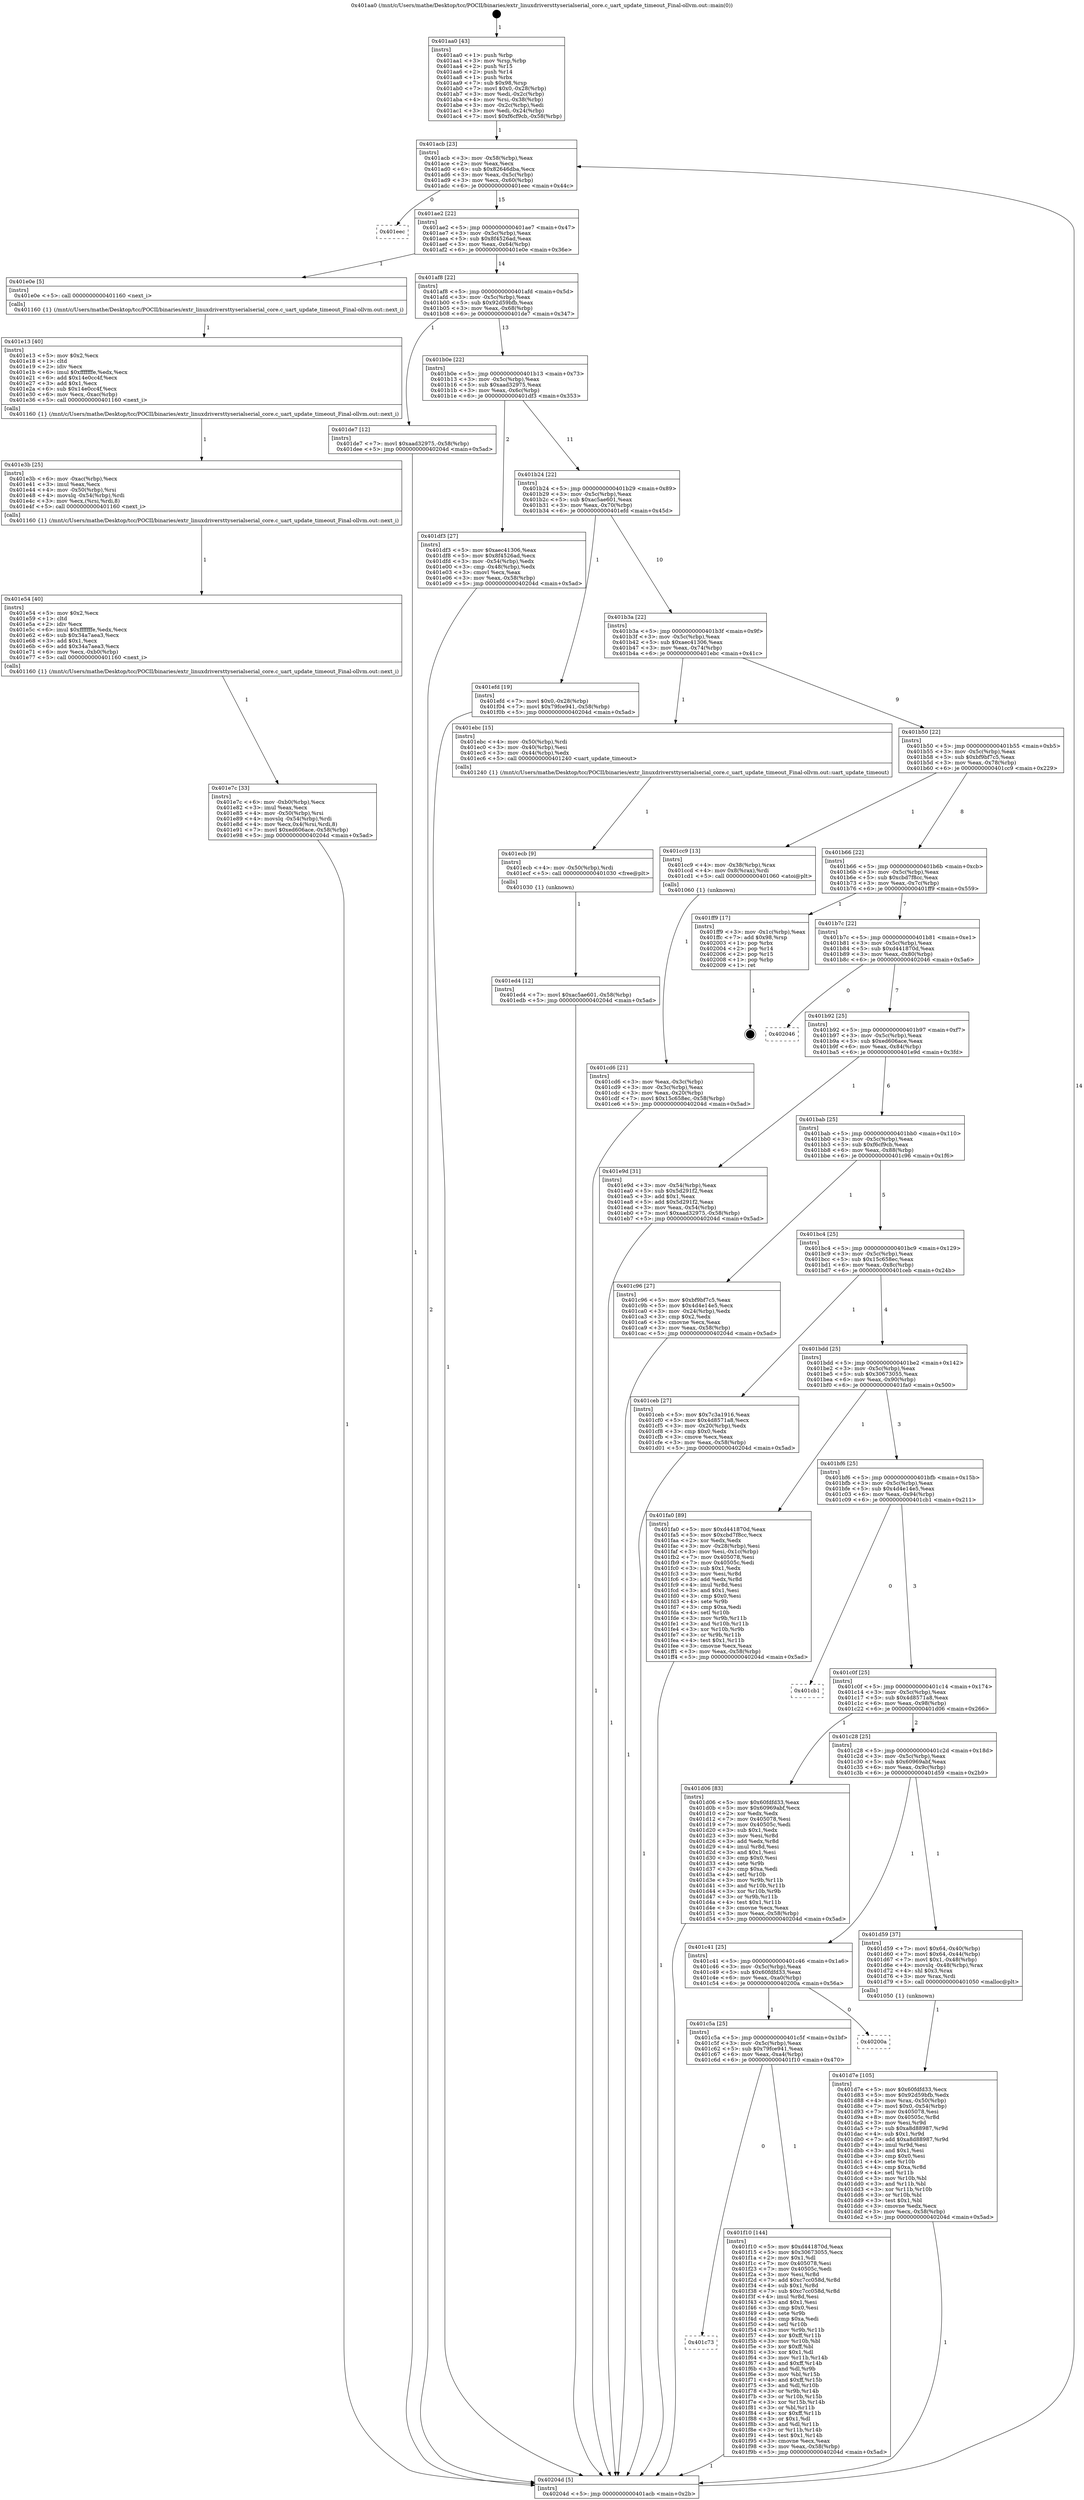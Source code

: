 digraph "0x401aa0" {
  label = "0x401aa0 (/mnt/c/Users/mathe/Desktop/tcc/POCII/binaries/extr_linuxdriversttyserialserial_core.c_uart_update_timeout_Final-ollvm.out::main(0))"
  labelloc = "t"
  node[shape=record]

  Entry [label="",width=0.3,height=0.3,shape=circle,fillcolor=black,style=filled]
  "0x401acb" [label="{
     0x401acb [23]\l
     | [instrs]\l
     &nbsp;&nbsp;0x401acb \<+3\>: mov -0x58(%rbp),%eax\l
     &nbsp;&nbsp;0x401ace \<+2\>: mov %eax,%ecx\l
     &nbsp;&nbsp;0x401ad0 \<+6\>: sub $0x82646dba,%ecx\l
     &nbsp;&nbsp;0x401ad6 \<+3\>: mov %eax,-0x5c(%rbp)\l
     &nbsp;&nbsp;0x401ad9 \<+3\>: mov %ecx,-0x60(%rbp)\l
     &nbsp;&nbsp;0x401adc \<+6\>: je 0000000000401eec \<main+0x44c\>\l
  }"]
  "0x401eec" [label="{
     0x401eec\l
  }", style=dashed]
  "0x401ae2" [label="{
     0x401ae2 [22]\l
     | [instrs]\l
     &nbsp;&nbsp;0x401ae2 \<+5\>: jmp 0000000000401ae7 \<main+0x47\>\l
     &nbsp;&nbsp;0x401ae7 \<+3\>: mov -0x5c(%rbp),%eax\l
     &nbsp;&nbsp;0x401aea \<+5\>: sub $0x8f4526ad,%eax\l
     &nbsp;&nbsp;0x401aef \<+3\>: mov %eax,-0x64(%rbp)\l
     &nbsp;&nbsp;0x401af2 \<+6\>: je 0000000000401e0e \<main+0x36e\>\l
  }"]
  Exit [label="",width=0.3,height=0.3,shape=circle,fillcolor=black,style=filled,peripheries=2]
  "0x401e0e" [label="{
     0x401e0e [5]\l
     | [instrs]\l
     &nbsp;&nbsp;0x401e0e \<+5\>: call 0000000000401160 \<next_i\>\l
     | [calls]\l
     &nbsp;&nbsp;0x401160 \{1\} (/mnt/c/Users/mathe/Desktop/tcc/POCII/binaries/extr_linuxdriversttyserialserial_core.c_uart_update_timeout_Final-ollvm.out::next_i)\l
  }"]
  "0x401af8" [label="{
     0x401af8 [22]\l
     | [instrs]\l
     &nbsp;&nbsp;0x401af8 \<+5\>: jmp 0000000000401afd \<main+0x5d\>\l
     &nbsp;&nbsp;0x401afd \<+3\>: mov -0x5c(%rbp),%eax\l
     &nbsp;&nbsp;0x401b00 \<+5\>: sub $0x92d59bfb,%eax\l
     &nbsp;&nbsp;0x401b05 \<+3\>: mov %eax,-0x68(%rbp)\l
     &nbsp;&nbsp;0x401b08 \<+6\>: je 0000000000401de7 \<main+0x347\>\l
  }"]
  "0x401c73" [label="{
     0x401c73\l
  }", style=dashed]
  "0x401de7" [label="{
     0x401de7 [12]\l
     | [instrs]\l
     &nbsp;&nbsp;0x401de7 \<+7\>: movl $0xaad32975,-0x58(%rbp)\l
     &nbsp;&nbsp;0x401dee \<+5\>: jmp 000000000040204d \<main+0x5ad\>\l
  }"]
  "0x401b0e" [label="{
     0x401b0e [22]\l
     | [instrs]\l
     &nbsp;&nbsp;0x401b0e \<+5\>: jmp 0000000000401b13 \<main+0x73\>\l
     &nbsp;&nbsp;0x401b13 \<+3\>: mov -0x5c(%rbp),%eax\l
     &nbsp;&nbsp;0x401b16 \<+5\>: sub $0xaad32975,%eax\l
     &nbsp;&nbsp;0x401b1b \<+3\>: mov %eax,-0x6c(%rbp)\l
     &nbsp;&nbsp;0x401b1e \<+6\>: je 0000000000401df3 \<main+0x353\>\l
  }"]
  "0x401f10" [label="{
     0x401f10 [144]\l
     | [instrs]\l
     &nbsp;&nbsp;0x401f10 \<+5\>: mov $0xd441870d,%eax\l
     &nbsp;&nbsp;0x401f15 \<+5\>: mov $0x30673055,%ecx\l
     &nbsp;&nbsp;0x401f1a \<+2\>: mov $0x1,%dl\l
     &nbsp;&nbsp;0x401f1c \<+7\>: mov 0x405078,%esi\l
     &nbsp;&nbsp;0x401f23 \<+7\>: mov 0x40505c,%edi\l
     &nbsp;&nbsp;0x401f2a \<+3\>: mov %esi,%r8d\l
     &nbsp;&nbsp;0x401f2d \<+7\>: add $0xc7cc058d,%r8d\l
     &nbsp;&nbsp;0x401f34 \<+4\>: sub $0x1,%r8d\l
     &nbsp;&nbsp;0x401f38 \<+7\>: sub $0xc7cc058d,%r8d\l
     &nbsp;&nbsp;0x401f3f \<+4\>: imul %r8d,%esi\l
     &nbsp;&nbsp;0x401f43 \<+3\>: and $0x1,%esi\l
     &nbsp;&nbsp;0x401f46 \<+3\>: cmp $0x0,%esi\l
     &nbsp;&nbsp;0x401f49 \<+4\>: sete %r9b\l
     &nbsp;&nbsp;0x401f4d \<+3\>: cmp $0xa,%edi\l
     &nbsp;&nbsp;0x401f50 \<+4\>: setl %r10b\l
     &nbsp;&nbsp;0x401f54 \<+3\>: mov %r9b,%r11b\l
     &nbsp;&nbsp;0x401f57 \<+4\>: xor $0xff,%r11b\l
     &nbsp;&nbsp;0x401f5b \<+3\>: mov %r10b,%bl\l
     &nbsp;&nbsp;0x401f5e \<+3\>: xor $0xff,%bl\l
     &nbsp;&nbsp;0x401f61 \<+3\>: xor $0x1,%dl\l
     &nbsp;&nbsp;0x401f64 \<+3\>: mov %r11b,%r14b\l
     &nbsp;&nbsp;0x401f67 \<+4\>: and $0xff,%r14b\l
     &nbsp;&nbsp;0x401f6b \<+3\>: and %dl,%r9b\l
     &nbsp;&nbsp;0x401f6e \<+3\>: mov %bl,%r15b\l
     &nbsp;&nbsp;0x401f71 \<+4\>: and $0xff,%r15b\l
     &nbsp;&nbsp;0x401f75 \<+3\>: and %dl,%r10b\l
     &nbsp;&nbsp;0x401f78 \<+3\>: or %r9b,%r14b\l
     &nbsp;&nbsp;0x401f7b \<+3\>: or %r10b,%r15b\l
     &nbsp;&nbsp;0x401f7e \<+3\>: xor %r15b,%r14b\l
     &nbsp;&nbsp;0x401f81 \<+3\>: or %bl,%r11b\l
     &nbsp;&nbsp;0x401f84 \<+4\>: xor $0xff,%r11b\l
     &nbsp;&nbsp;0x401f88 \<+3\>: or $0x1,%dl\l
     &nbsp;&nbsp;0x401f8b \<+3\>: and %dl,%r11b\l
     &nbsp;&nbsp;0x401f8e \<+3\>: or %r11b,%r14b\l
     &nbsp;&nbsp;0x401f91 \<+4\>: test $0x1,%r14b\l
     &nbsp;&nbsp;0x401f95 \<+3\>: cmovne %ecx,%eax\l
     &nbsp;&nbsp;0x401f98 \<+3\>: mov %eax,-0x58(%rbp)\l
     &nbsp;&nbsp;0x401f9b \<+5\>: jmp 000000000040204d \<main+0x5ad\>\l
  }"]
  "0x401df3" [label="{
     0x401df3 [27]\l
     | [instrs]\l
     &nbsp;&nbsp;0x401df3 \<+5\>: mov $0xaec41306,%eax\l
     &nbsp;&nbsp;0x401df8 \<+5\>: mov $0x8f4526ad,%ecx\l
     &nbsp;&nbsp;0x401dfd \<+3\>: mov -0x54(%rbp),%edx\l
     &nbsp;&nbsp;0x401e00 \<+3\>: cmp -0x48(%rbp),%edx\l
     &nbsp;&nbsp;0x401e03 \<+3\>: cmovl %ecx,%eax\l
     &nbsp;&nbsp;0x401e06 \<+3\>: mov %eax,-0x58(%rbp)\l
     &nbsp;&nbsp;0x401e09 \<+5\>: jmp 000000000040204d \<main+0x5ad\>\l
  }"]
  "0x401b24" [label="{
     0x401b24 [22]\l
     | [instrs]\l
     &nbsp;&nbsp;0x401b24 \<+5\>: jmp 0000000000401b29 \<main+0x89\>\l
     &nbsp;&nbsp;0x401b29 \<+3\>: mov -0x5c(%rbp),%eax\l
     &nbsp;&nbsp;0x401b2c \<+5\>: sub $0xac5ae601,%eax\l
     &nbsp;&nbsp;0x401b31 \<+3\>: mov %eax,-0x70(%rbp)\l
     &nbsp;&nbsp;0x401b34 \<+6\>: je 0000000000401efd \<main+0x45d\>\l
  }"]
  "0x401c5a" [label="{
     0x401c5a [25]\l
     | [instrs]\l
     &nbsp;&nbsp;0x401c5a \<+5\>: jmp 0000000000401c5f \<main+0x1bf\>\l
     &nbsp;&nbsp;0x401c5f \<+3\>: mov -0x5c(%rbp),%eax\l
     &nbsp;&nbsp;0x401c62 \<+5\>: sub $0x79fce941,%eax\l
     &nbsp;&nbsp;0x401c67 \<+6\>: mov %eax,-0xa4(%rbp)\l
     &nbsp;&nbsp;0x401c6d \<+6\>: je 0000000000401f10 \<main+0x470\>\l
  }"]
  "0x401efd" [label="{
     0x401efd [19]\l
     | [instrs]\l
     &nbsp;&nbsp;0x401efd \<+7\>: movl $0x0,-0x28(%rbp)\l
     &nbsp;&nbsp;0x401f04 \<+7\>: movl $0x79fce941,-0x58(%rbp)\l
     &nbsp;&nbsp;0x401f0b \<+5\>: jmp 000000000040204d \<main+0x5ad\>\l
  }"]
  "0x401b3a" [label="{
     0x401b3a [22]\l
     | [instrs]\l
     &nbsp;&nbsp;0x401b3a \<+5\>: jmp 0000000000401b3f \<main+0x9f\>\l
     &nbsp;&nbsp;0x401b3f \<+3\>: mov -0x5c(%rbp),%eax\l
     &nbsp;&nbsp;0x401b42 \<+5\>: sub $0xaec41306,%eax\l
     &nbsp;&nbsp;0x401b47 \<+3\>: mov %eax,-0x74(%rbp)\l
     &nbsp;&nbsp;0x401b4a \<+6\>: je 0000000000401ebc \<main+0x41c\>\l
  }"]
  "0x40200a" [label="{
     0x40200a\l
  }", style=dashed]
  "0x401ebc" [label="{
     0x401ebc [15]\l
     | [instrs]\l
     &nbsp;&nbsp;0x401ebc \<+4\>: mov -0x50(%rbp),%rdi\l
     &nbsp;&nbsp;0x401ec0 \<+3\>: mov -0x40(%rbp),%esi\l
     &nbsp;&nbsp;0x401ec3 \<+3\>: mov -0x44(%rbp),%edx\l
     &nbsp;&nbsp;0x401ec6 \<+5\>: call 0000000000401240 \<uart_update_timeout\>\l
     | [calls]\l
     &nbsp;&nbsp;0x401240 \{1\} (/mnt/c/Users/mathe/Desktop/tcc/POCII/binaries/extr_linuxdriversttyserialserial_core.c_uart_update_timeout_Final-ollvm.out::uart_update_timeout)\l
  }"]
  "0x401b50" [label="{
     0x401b50 [22]\l
     | [instrs]\l
     &nbsp;&nbsp;0x401b50 \<+5\>: jmp 0000000000401b55 \<main+0xb5\>\l
     &nbsp;&nbsp;0x401b55 \<+3\>: mov -0x5c(%rbp),%eax\l
     &nbsp;&nbsp;0x401b58 \<+5\>: sub $0xbf9bf7c5,%eax\l
     &nbsp;&nbsp;0x401b5d \<+3\>: mov %eax,-0x78(%rbp)\l
     &nbsp;&nbsp;0x401b60 \<+6\>: je 0000000000401cc9 \<main+0x229\>\l
  }"]
  "0x401ed4" [label="{
     0x401ed4 [12]\l
     | [instrs]\l
     &nbsp;&nbsp;0x401ed4 \<+7\>: movl $0xac5ae601,-0x58(%rbp)\l
     &nbsp;&nbsp;0x401edb \<+5\>: jmp 000000000040204d \<main+0x5ad\>\l
  }"]
  "0x401cc9" [label="{
     0x401cc9 [13]\l
     | [instrs]\l
     &nbsp;&nbsp;0x401cc9 \<+4\>: mov -0x38(%rbp),%rax\l
     &nbsp;&nbsp;0x401ccd \<+4\>: mov 0x8(%rax),%rdi\l
     &nbsp;&nbsp;0x401cd1 \<+5\>: call 0000000000401060 \<atoi@plt\>\l
     | [calls]\l
     &nbsp;&nbsp;0x401060 \{1\} (unknown)\l
  }"]
  "0x401b66" [label="{
     0x401b66 [22]\l
     | [instrs]\l
     &nbsp;&nbsp;0x401b66 \<+5\>: jmp 0000000000401b6b \<main+0xcb\>\l
     &nbsp;&nbsp;0x401b6b \<+3\>: mov -0x5c(%rbp),%eax\l
     &nbsp;&nbsp;0x401b6e \<+5\>: sub $0xcbd7f8cc,%eax\l
     &nbsp;&nbsp;0x401b73 \<+3\>: mov %eax,-0x7c(%rbp)\l
     &nbsp;&nbsp;0x401b76 \<+6\>: je 0000000000401ff9 \<main+0x559\>\l
  }"]
  "0x401ecb" [label="{
     0x401ecb [9]\l
     | [instrs]\l
     &nbsp;&nbsp;0x401ecb \<+4\>: mov -0x50(%rbp),%rdi\l
     &nbsp;&nbsp;0x401ecf \<+5\>: call 0000000000401030 \<free@plt\>\l
     | [calls]\l
     &nbsp;&nbsp;0x401030 \{1\} (unknown)\l
  }"]
  "0x401ff9" [label="{
     0x401ff9 [17]\l
     | [instrs]\l
     &nbsp;&nbsp;0x401ff9 \<+3\>: mov -0x1c(%rbp),%eax\l
     &nbsp;&nbsp;0x401ffc \<+7\>: add $0x98,%rsp\l
     &nbsp;&nbsp;0x402003 \<+1\>: pop %rbx\l
     &nbsp;&nbsp;0x402004 \<+2\>: pop %r14\l
     &nbsp;&nbsp;0x402006 \<+2\>: pop %r15\l
     &nbsp;&nbsp;0x402008 \<+1\>: pop %rbp\l
     &nbsp;&nbsp;0x402009 \<+1\>: ret\l
  }"]
  "0x401b7c" [label="{
     0x401b7c [22]\l
     | [instrs]\l
     &nbsp;&nbsp;0x401b7c \<+5\>: jmp 0000000000401b81 \<main+0xe1\>\l
     &nbsp;&nbsp;0x401b81 \<+3\>: mov -0x5c(%rbp),%eax\l
     &nbsp;&nbsp;0x401b84 \<+5\>: sub $0xd441870d,%eax\l
     &nbsp;&nbsp;0x401b89 \<+3\>: mov %eax,-0x80(%rbp)\l
     &nbsp;&nbsp;0x401b8c \<+6\>: je 0000000000402046 \<main+0x5a6\>\l
  }"]
  "0x401e7c" [label="{
     0x401e7c [33]\l
     | [instrs]\l
     &nbsp;&nbsp;0x401e7c \<+6\>: mov -0xb0(%rbp),%ecx\l
     &nbsp;&nbsp;0x401e82 \<+3\>: imul %eax,%ecx\l
     &nbsp;&nbsp;0x401e85 \<+4\>: mov -0x50(%rbp),%rsi\l
     &nbsp;&nbsp;0x401e89 \<+4\>: movslq -0x54(%rbp),%rdi\l
     &nbsp;&nbsp;0x401e8d \<+4\>: mov %ecx,0x4(%rsi,%rdi,8)\l
     &nbsp;&nbsp;0x401e91 \<+7\>: movl $0xed606ace,-0x58(%rbp)\l
     &nbsp;&nbsp;0x401e98 \<+5\>: jmp 000000000040204d \<main+0x5ad\>\l
  }"]
  "0x402046" [label="{
     0x402046\l
  }", style=dashed]
  "0x401b92" [label="{
     0x401b92 [25]\l
     | [instrs]\l
     &nbsp;&nbsp;0x401b92 \<+5\>: jmp 0000000000401b97 \<main+0xf7\>\l
     &nbsp;&nbsp;0x401b97 \<+3\>: mov -0x5c(%rbp),%eax\l
     &nbsp;&nbsp;0x401b9a \<+5\>: sub $0xed606ace,%eax\l
     &nbsp;&nbsp;0x401b9f \<+6\>: mov %eax,-0x84(%rbp)\l
     &nbsp;&nbsp;0x401ba5 \<+6\>: je 0000000000401e9d \<main+0x3fd\>\l
  }"]
  "0x401e54" [label="{
     0x401e54 [40]\l
     | [instrs]\l
     &nbsp;&nbsp;0x401e54 \<+5\>: mov $0x2,%ecx\l
     &nbsp;&nbsp;0x401e59 \<+1\>: cltd\l
     &nbsp;&nbsp;0x401e5a \<+2\>: idiv %ecx\l
     &nbsp;&nbsp;0x401e5c \<+6\>: imul $0xfffffffe,%edx,%ecx\l
     &nbsp;&nbsp;0x401e62 \<+6\>: sub $0x34a7aea3,%ecx\l
     &nbsp;&nbsp;0x401e68 \<+3\>: add $0x1,%ecx\l
     &nbsp;&nbsp;0x401e6b \<+6\>: add $0x34a7aea3,%ecx\l
     &nbsp;&nbsp;0x401e71 \<+6\>: mov %ecx,-0xb0(%rbp)\l
     &nbsp;&nbsp;0x401e77 \<+5\>: call 0000000000401160 \<next_i\>\l
     | [calls]\l
     &nbsp;&nbsp;0x401160 \{1\} (/mnt/c/Users/mathe/Desktop/tcc/POCII/binaries/extr_linuxdriversttyserialserial_core.c_uart_update_timeout_Final-ollvm.out::next_i)\l
  }"]
  "0x401e9d" [label="{
     0x401e9d [31]\l
     | [instrs]\l
     &nbsp;&nbsp;0x401e9d \<+3\>: mov -0x54(%rbp),%eax\l
     &nbsp;&nbsp;0x401ea0 \<+5\>: sub $0x5d291f2,%eax\l
     &nbsp;&nbsp;0x401ea5 \<+3\>: add $0x1,%eax\l
     &nbsp;&nbsp;0x401ea8 \<+5\>: add $0x5d291f2,%eax\l
     &nbsp;&nbsp;0x401ead \<+3\>: mov %eax,-0x54(%rbp)\l
     &nbsp;&nbsp;0x401eb0 \<+7\>: movl $0xaad32975,-0x58(%rbp)\l
     &nbsp;&nbsp;0x401eb7 \<+5\>: jmp 000000000040204d \<main+0x5ad\>\l
  }"]
  "0x401bab" [label="{
     0x401bab [25]\l
     | [instrs]\l
     &nbsp;&nbsp;0x401bab \<+5\>: jmp 0000000000401bb0 \<main+0x110\>\l
     &nbsp;&nbsp;0x401bb0 \<+3\>: mov -0x5c(%rbp),%eax\l
     &nbsp;&nbsp;0x401bb3 \<+5\>: sub $0xf6cf9cb,%eax\l
     &nbsp;&nbsp;0x401bb8 \<+6\>: mov %eax,-0x88(%rbp)\l
     &nbsp;&nbsp;0x401bbe \<+6\>: je 0000000000401c96 \<main+0x1f6\>\l
  }"]
  "0x401e3b" [label="{
     0x401e3b [25]\l
     | [instrs]\l
     &nbsp;&nbsp;0x401e3b \<+6\>: mov -0xac(%rbp),%ecx\l
     &nbsp;&nbsp;0x401e41 \<+3\>: imul %eax,%ecx\l
     &nbsp;&nbsp;0x401e44 \<+4\>: mov -0x50(%rbp),%rsi\l
     &nbsp;&nbsp;0x401e48 \<+4\>: movslq -0x54(%rbp),%rdi\l
     &nbsp;&nbsp;0x401e4c \<+3\>: mov %ecx,(%rsi,%rdi,8)\l
     &nbsp;&nbsp;0x401e4f \<+5\>: call 0000000000401160 \<next_i\>\l
     | [calls]\l
     &nbsp;&nbsp;0x401160 \{1\} (/mnt/c/Users/mathe/Desktop/tcc/POCII/binaries/extr_linuxdriversttyserialserial_core.c_uart_update_timeout_Final-ollvm.out::next_i)\l
  }"]
  "0x401c96" [label="{
     0x401c96 [27]\l
     | [instrs]\l
     &nbsp;&nbsp;0x401c96 \<+5\>: mov $0xbf9bf7c5,%eax\l
     &nbsp;&nbsp;0x401c9b \<+5\>: mov $0x4d4e14e5,%ecx\l
     &nbsp;&nbsp;0x401ca0 \<+3\>: mov -0x24(%rbp),%edx\l
     &nbsp;&nbsp;0x401ca3 \<+3\>: cmp $0x2,%edx\l
     &nbsp;&nbsp;0x401ca6 \<+3\>: cmovne %ecx,%eax\l
     &nbsp;&nbsp;0x401ca9 \<+3\>: mov %eax,-0x58(%rbp)\l
     &nbsp;&nbsp;0x401cac \<+5\>: jmp 000000000040204d \<main+0x5ad\>\l
  }"]
  "0x401bc4" [label="{
     0x401bc4 [25]\l
     | [instrs]\l
     &nbsp;&nbsp;0x401bc4 \<+5\>: jmp 0000000000401bc9 \<main+0x129\>\l
     &nbsp;&nbsp;0x401bc9 \<+3\>: mov -0x5c(%rbp),%eax\l
     &nbsp;&nbsp;0x401bcc \<+5\>: sub $0x15c658ec,%eax\l
     &nbsp;&nbsp;0x401bd1 \<+6\>: mov %eax,-0x8c(%rbp)\l
     &nbsp;&nbsp;0x401bd7 \<+6\>: je 0000000000401ceb \<main+0x24b\>\l
  }"]
  "0x40204d" [label="{
     0x40204d [5]\l
     | [instrs]\l
     &nbsp;&nbsp;0x40204d \<+5\>: jmp 0000000000401acb \<main+0x2b\>\l
  }"]
  "0x401aa0" [label="{
     0x401aa0 [43]\l
     | [instrs]\l
     &nbsp;&nbsp;0x401aa0 \<+1\>: push %rbp\l
     &nbsp;&nbsp;0x401aa1 \<+3\>: mov %rsp,%rbp\l
     &nbsp;&nbsp;0x401aa4 \<+2\>: push %r15\l
     &nbsp;&nbsp;0x401aa6 \<+2\>: push %r14\l
     &nbsp;&nbsp;0x401aa8 \<+1\>: push %rbx\l
     &nbsp;&nbsp;0x401aa9 \<+7\>: sub $0x98,%rsp\l
     &nbsp;&nbsp;0x401ab0 \<+7\>: movl $0x0,-0x28(%rbp)\l
     &nbsp;&nbsp;0x401ab7 \<+3\>: mov %edi,-0x2c(%rbp)\l
     &nbsp;&nbsp;0x401aba \<+4\>: mov %rsi,-0x38(%rbp)\l
     &nbsp;&nbsp;0x401abe \<+3\>: mov -0x2c(%rbp),%edi\l
     &nbsp;&nbsp;0x401ac1 \<+3\>: mov %edi,-0x24(%rbp)\l
     &nbsp;&nbsp;0x401ac4 \<+7\>: movl $0xf6cf9cb,-0x58(%rbp)\l
  }"]
  "0x401cd6" [label="{
     0x401cd6 [21]\l
     | [instrs]\l
     &nbsp;&nbsp;0x401cd6 \<+3\>: mov %eax,-0x3c(%rbp)\l
     &nbsp;&nbsp;0x401cd9 \<+3\>: mov -0x3c(%rbp),%eax\l
     &nbsp;&nbsp;0x401cdc \<+3\>: mov %eax,-0x20(%rbp)\l
     &nbsp;&nbsp;0x401cdf \<+7\>: movl $0x15c658ec,-0x58(%rbp)\l
     &nbsp;&nbsp;0x401ce6 \<+5\>: jmp 000000000040204d \<main+0x5ad\>\l
  }"]
  "0x401e13" [label="{
     0x401e13 [40]\l
     | [instrs]\l
     &nbsp;&nbsp;0x401e13 \<+5\>: mov $0x2,%ecx\l
     &nbsp;&nbsp;0x401e18 \<+1\>: cltd\l
     &nbsp;&nbsp;0x401e19 \<+2\>: idiv %ecx\l
     &nbsp;&nbsp;0x401e1b \<+6\>: imul $0xfffffffe,%edx,%ecx\l
     &nbsp;&nbsp;0x401e21 \<+6\>: add $0x14e0cc4f,%ecx\l
     &nbsp;&nbsp;0x401e27 \<+3\>: add $0x1,%ecx\l
     &nbsp;&nbsp;0x401e2a \<+6\>: sub $0x14e0cc4f,%ecx\l
     &nbsp;&nbsp;0x401e30 \<+6\>: mov %ecx,-0xac(%rbp)\l
     &nbsp;&nbsp;0x401e36 \<+5\>: call 0000000000401160 \<next_i\>\l
     | [calls]\l
     &nbsp;&nbsp;0x401160 \{1\} (/mnt/c/Users/mathe/Desktop/tcc/POCII/binaries/extr_linuxdriversttyserialserial_core.c_uart_update_timeout_Final-ollvm.out::next_i)\l
  }"]
  "0x401ceb" [label="{
     0x401ceb [27]\l
     | [instrs]\l
     &nbsp;&nbsp;0x401ceb \<+5\>: mov $0x7c3a1916,%eax\l
     &nbsp;&nbsp;0x401cf0 \<+5\>: mov $0x4d8571a8,%ecx\l
     &nbsp;&nbsp;0x401cf5 \<+3\>: mov -0x20(%rbp),%edx\l
     &nbsp;&nbsp;0x401cf8 \<+3\>: cmp $0x0,%edx\l
     &nbsp;&nbsp;0x401cfb \<+3\>: cmove %ecx,%eax\l
     &nbsp;&nbsp;0x401cfe \<+3\>: mov %eax,-0x58(%rbp)\l
     &nbsp;&nbsp;0x401d01 \<+5\>: jmp 000000000040204d \<main+0x5ad\>\l
  }"]
  "0x401bdd" [label="{
     0x401bdd [25]\l
     | [instrs]\l
     &nbsp;&nbsp;0x401bdd \<+5\>: jmp 0000000000401be2 \<main+0x142\>\l
     &nbsp;&nbsp;0x401be2 \<+3\>: mov -0x5c(%rbp),%eax\l
     &nbsp;&nbsp;0x401be5 \<+5\>: sub $0x30673055,%eax\l
     &nbsp;&nbsp;0x401bea \<+6\>: mov %eax,-0x90(%rbp)\l
     &nbsp;&nbsp;0x401bf0 \<+6\>: je 0000000000401fa0 \<main+0x500\>\l
  }"]
  "0x401d7e" [label="{
     0x401d7e [105]\l
     | [instrs]\l
     &nbsp;&nbsp;0x401d7e \<+5\>: mov $0x60fdfd33,%ecx\l
     &nbsp;&nbsp;0x401d83 \<+5\>: mov $0x92d59bfb,%edx\l
     &nbsp;&nbsp;0x401d88 \<+4\>: mov %rax,-0x50(%rbp)\l
     &nbsp;&nbsp;0x401d8c \<+7\>: movl $0x0,-0x54(%rbp)\l
     &nbsp;&nbsp;0x401d93 \<+7\>: mov 0x405078,%esi\l
     &nbsp;&nbsp;0x401d9a \<+8\>: mov 0x40505c,%r8d\l
     &nbsp;&nbsp;0x401da2 \<+3\>: mov %esi,%r9d\l
     &nbsp;&nbsp;0x401da5 \<+7\>: sub $0xa8d88987,%r9d\l
     &nbsp;&nbsp;0x401dac \<+4\>: sub $0x1,%r9d\l
     &nbsp;&nbsp;0x401db0 \<+7\>: add $0xa8d88987,%r9d\l
     &nbsp;&nbsp;0x401db7 \<+4\>: imul %r9d,%esi\l
     &nbsp;&nbsp;0x401dbb \<+3\>: and $0x1,%esi\l
     &nbsp;&nbsp;0x401dbe \<+3\>: cmp $0x0,%esi\l
     &nbsp;&nbsp;0x401dc1 \<+4\>: sete %r10b\l
     &nbsp;&nbsp;0x401dc5 \<+4\>: cmp $0xa,%r8d\l
     &nbsp;&nbsp;0x401dc9 \<+4\>: setl %r11b\l
     &nbsp;&nbsp;0x401dcd \<+3\>: mov %r10b,%bl\l
     &nbsp;&nbsp;0x401dd0 \<+3\>: and %r11b,%bl\l
     &nbsp;&nbsp;0x401dd3 \<+3\>: xor %r11b,%r10b\l
     &nbsp;&nbsp;0x401dd6 \<+3\>: or %r10b,%bl\l
     &nbsp;&nbsp;0x401dd9 \<+3\>: test $0x1,%bl\l
     &nbsp;&nbsp;0x401ddc \<+3\>: cmovne %edx,%ecx\l
     &nbsp;&nbsp;0x401ddf \<+3\>: mov %ecx,-0x58(%rbp)\l
     &nbsp;&nbsp;0x401de2 \<+5\>: jmp 000000000040204d \<main+0x5ad\>\l
  }"]
  "0x401fa0" [label="{
     0x401fa0 [89]\l
     | [instrs]\l
     &nbsp;&nbsp;0x401fa0 \<+5\>: mov $0xd441870d,%eax\l
     &nbsp;&nbsp;0x401fa5 \<+5\>: mov $0xcbd7f8cc,%ecx\l
     &nbsp;&nbsp;0x401faa \<+2\>: xor %edx,%edx\l
     &nbsp;&nbsp;0x401fac \<+3\>: mov -0x28(%rbp),%esi\l
     &nbsp;&nbsp;0x401faf \<+3\>: mov %esi,-0x1c(%rbp)\l
     &nbsp;&nbsp;0x401fb2 \<+7\>: mov 0x405078,%esi\l
     &nbsp;&nbsp;0x401fb9 \<+7\>: mov 0x40505c,%edi\l
     &nbsp;&nbsp;0x401fc0 \<+3\>: sub $0x1,%edx\l
     &nbsp;&nbsp;0x401fc3 \<+3\>: mov %esi,%r8d\l
     &nbsp;&nbsp;0x401fc6 \<+3\>: add %edx,%r8d\l
     &nbsp;&nbsp;0x401fc9 \<+4\>: imul %r8d,%esi\l
     &nbsp;&nbsp;0x401fcd \<+3\>: and $0x1,%esi\l
     &nbsp;&nbsp;0x401fd0 \<+3\>: cmp $0x0,%esi\l
     &nbsp;&nbsp;0x401fd3 \<+4\>: sete %r9b\l
     &nbsp;&nbsp;0x401fd7 \<+3\>: cmp $0xa,%edi\l
     &nbsp;&nbsp;0x401fda \<+4\>: setl %r10b\l
     &nbsp;&nbsp;0x401fde \<+3\>: mov %r9b,%r11b\l
     &nbsp;&nbsp;0x401fe1 \<+3\>: and %r10b,%r11b\l
     &nbsp;&nbsp;0x401fe4 \<+3\>: xor %r10b,%r9b\l
     &nbsp;&nbsp;0x401fe7 \<+3\>: or %r9b,%r11b\l
     &nbsp;&nbsp;0x401fea \<+4\>: test $0x1,%r11b\l
     &nbsp;&nbsp;0x401fee \<+3\>: cmovne %ecx,%eax\l
     &nbsp;&nbsp;0x401ff1 \<+3\>: mov %eax,-0x58(%rbp)\l
     &nbsp;&nbsp;0x401ff4 \<+5\>: jmp 000000000040204d \<main+0x5ad\>\l
  }"]
  "0x401bf6" [label="{
     0x401bf6 [25]\l
     | [instrs]\l
     &nbsp;&nbsp;0x401bf6 \<+5\>: jmp 0000000000401bfb \<main+0x15b\>\l
     &nbsp;&nbsp;0x401bfb \<+3\>: mov -0x5c(%rbp),%eax\l
     &nbsp;&nbsp;0x401bfe \<+5\>: sub $0x4d4e14e5,%eax\l
     &nbsp;&nbsp;0x401c03 \<+6\>: mov %eax,-0x94(%rbp)\l
     &nbsp;&nbsp;0x401c09 \<+6\>: je 0000000000401cb1 \<main+0x211\>\l
  }"]
  "0x401c41" [label="{
     0x401c41 [25]\l
     | [instrs]\l
     &nbsp;&nbsp;0x401c41 \<+5\>: jmp 0000000000401c46 \<main+0x1a6\>\l
     &nbsp;&nbsp;0x401c46 \<+3\>: mov -0x5c(%rbp),%eax\l
     &nbsp;&nbsp;0x401c49 \<+5\>: sub $0x60fdfd33,%eax\l
     &nbsp;&nbsp;0x401c4e \<+6\>: mov %eax,-0xa0(%rbp)\l
     &nbsp;&nbsp;0x401c54 \<+6\>: je 000000000040200a \<main+0x56a\>\l
  }"]
  "0x401cb1" [label="{
     0x401cb1\l
  }", style=dashed]
  "0x401c0f" [label="{
     0x401c0f [25]\l
     | [instrs]\l
     &nbsp;&nbsp;0x401c0f \<+5\>: jmp 0000000000401c14 \<main+0x174\>\l
     &nbsp;&nbsp;0x401c14 \<+3\>: mov -0x5c(%rbp),%eax\l
     &nbsp;&nbsp;0x401c17 \<+5\>: sub $0x4d8571a8,%eax\l
     &nbsp;&nbsp;0x401c1c \<+6\>: mov %eax,-0x98(%rbp)\l
     &nbsp;&nbsp;0x401c22 \<+6\>: je 0000000000401d06 \<main+0x266\>\l
  }"]
  "0x401d59" [label="{
     0x401d59 [37]\l
     | [instrs]\l
     &nbsp;&nbsp;0x401d59 \<+7\>: movl $0x64,-0x40(%rbp)\l
     &nbsp;&nbsp;0x401d60 \<+7\>: movl $0x64,-0x44(%rbp)\l
     &nbsp;&nbsp;0x401d67 \<+7\>: movl $0x1,-0x48(%rbp)\l
     &nbsp;&nbsp;0x401d6e \<+4\>: movslq -0x48(%rbp),%rax\l
     &nbsp;&nbsp;0x401d72 \<+4\>: shl $0x3,%rax\l
     &nbsp;&nbsp;0x401d76 \<+3\>: mov %rax,%rdi\l
     &nbsp;&nbsp;0x401d79 \<+5\>: call 0000000000401050 \<malloc@plt\>\l
     | [calls]\l
     &nbsp;&nbsp;0x401050 \{1\} (unknown)\l
  }"]
  "0x401d06" [label="{
     0x401d06 [83]\l
     | [instrs]\l
     &nbsp;&nbsp;0x401d06 \<+5\>: mov $0x60fdfd33,%eax\l
     &nbsp;&nbsp;0x401d0b \<+5\>: mov $0x60969abf,%ecx\l
     &nbsp;&nbsp;0x401d10 \<+2\>: xor %edx,%edx\l
     &nbsp;&nbsp;0x401d12 \<+7\>: mov 0x405078,%esi\l
     &nbsp;&nbsp;0x401d19 \<+7\>: mov 0x40505c,%edi\l
     &nbsp;&nbsp;0x401d20 \<+3\>: sub $0x1,%edx\l
     &nbsp;&nbsp;0x401d23 \<+3\>: mov %esi,%r8d\l
     &nbsp;&nbsp;0x401d26 \<+3\>: add %edx,%r8d\l
     &nbsp;&nbsp;0x401d29 \<+4\>: imul %r8d,%esi\l
     &nbsp;&nbsp;0x401d2d \<+3\>: and $0x1,%esi\l
     &nbsp;&nbsp;0x401d30 \<+3\>: cmp $0x0,%esi\l
     &nbsp;&nbsp;0x401d33 \<+4\>: sete %r9b\l
     &nbsp;&nbsp;0x401d37 \<+3\>: cmp $0xa,%edi\l
     &nbsp;&nbsp;0x401d3a \<+4\>: setl %r10b\l
     &nbsp;&nbsp;0x401d3e \<+3\>: mov %r9b,%r11b\l
     &nbsp;&nbsp;0x401d41 \<+3\>: and %r10b,%r11b\l
     &nbsp;&nbsp;0x401d44 \<+3\>: xor %r10b,%r9b\l
     &nbsp;&nbsp;0x401d47 \<+3\>: or %r9b,%r11b\l
     &nbsp;&nbsp;0x401d4a \<+4\>: test $0x1,%r11b\l
     &nbsp;&nbsp;0x401d4e \<+3\>: cmovne %ecx,%eax\l
     &nbsp;&nbsp;0x401d51 \<+3\>: mov %eax,-0x58(%rbp)\l
     &nbsp;&nbsp;0x401d54 \<+5\>: jmp 000000000040204d \<main+0x5ad\>\l
  }"]
  "0x401c28" [label="{
     0x401c28 [25]\l
     | [instrs]\l
     &nbsp;&nbsp;0x401c28 \<+5\>: jmp 0000000000401c2d \<main+0x18d\>\l
     &nbsp;&nbsp;0x401c2d \<+3\>: mov -0x5c(%rbp),%eax\l
     &nbsp;&nbsp;0x401c30 \<+5\>: sub $0x60969abf,%eax\l
     &nbsp;&nbsp;0x401c35 \<+6\>: mov %eax,-0x9c(%rbp)\l
     &nbsp;&nbsp;0x401c3b \<+6\>: je 0000000000401d59 \<main+0x2b9\>\l
  }"]
  Entry -> "0x401aa0" [label=" 1"]
  "0x401acb" -> "0x401eec" [label=" 0"]
  "0x401acb" -> "0x401ae2" [label=" 15"]
  "0x401ff9" -> Exit [label=" 1"]
  "0x401ae2" -> "0x401e0e" [label=" 1"]
  "0x401ae2" -> "0x401af8" [label=" 14"]
  "0x401fa0" -> "0x40204d" [label=" 1"]
  "0x401af8" -> "0x401de7" [label=" 1"]
  "0x401af8" -> "0x401b0e" [label=" 13"]
  "0x401f10" -> "0x40204d" [label=" 1"]
  "0x401b0e" -> "0x401df3" [label=" 2"]
  "0x401b0e" -> "0x401b24" [label=" 11"]
  "0x401c5a" -> "0x401c73" [label=" 0"]
  "0x401b24" -> "0x401efd" [label=" 1"]
  "0x401b24" -> "0x401b3a" [label=" 10"]
  "0x401c5a" -> "0x401f10" [label=" 1"]
  "0x401b3a" -> "0x401ebc" [label=" 1"]
  "0x401b3a" -> "0x401b50" [label=" 9"]
  "0x401c41" -> "0x401c5a" [label=" 1"]
  "0x401b50" -> "0x401cc9" [label=" 1"]
  "0x401b50" -> "0x401b66" [label=" 8"]
  "0x401c41" -> "0x40200a" [label=" 0"]
  "0x401b66" -> "0x401ff9" [label=" 1"]
  "0x401b66" -> "0x401b7c" [label=" 7"]
  "0x401efd" -> "0x40204d" [label=" 1"]
  "0x401b7c" -> "0x402046" [label=" 0"]
  "0x401b7c" -> "0x401b92" [label=" 7"]
  "0x401ed4" -> "0x40204d" [label=" 1"]
  "0x401b92" -> "0x401e9d" [label=" 1"]
  "0x401b92" -> "0x401bab" [label=" 6"]
  "0x401ecb" -> "0x401ed4" [label=" 1"]
  "0x401bab" -> "0x401c96" [label=" 1"]
  "0x401bab" -> "0x401bc4" [label=" 5"]
  "0x401c96" -> "0x40204d" [label=" 1"]
  "0x401aa0" -> "0x401acb" [label=" 1"]
  "0x40204d" -> "0x401acb" [label=" 14"]
  "0x401cc9" -> "0x401cd6" [label=" 1"]
  "0x401cd6" -> "0x40204d" [label=" 1"]
  "0x401ebc" -> "0x401ecb" [label=" 1"]
  "0x401bc4" -> "0x401ceb" [label=" 1"]
  "0x401bc4" -> "0x401bdd" [label=" 4"]
  "0x401ceb" -> "0x40204d" [label=" 1"]
  "0x401e9d" -> "0x40204d" [label=" 1"]
  "0x401bdd" -> "0x401fa0" [label=" 1"]
  "0x401bdd" -> "0x401bf6" [label=" 3"]
  "0x401e7c" -> "0x40204d" [label=" 1"]
  "0x401bf6" -> "0x401cb1" [label=" 0"]
  "0x401bf6" -> "0x401c0f" [label=" 3"]
  "0x401e54" -> "0x401e7c" [label=" 1"]
  "0x401c0f" -> "0x401d06" [label=" 1"]
  "0x401c0f" -> "0x401c28" [label=" 2"]
  "0x401d06" -> "0x40204d" [label=" 1"]
  "0x401e3b" -> "0x401e54" [label=" 1"]
  "0x401c28" -> "0x401d59" [label=" 1"]
  "0x401c28" -> "0x401c41" [label=" 1"]
  "0x401d59" -> "0x401d7e" [label=" 1"]
  "0x401d7e" -> "0x40204d" [label=" 1"]
  "0x401de7" -> "0x40204d" [label=" 1"]
  "0x401df3" -> "0x40204d" [label=" 2"]
  "0x401e0e" -> "0x401e13" [label=" 1"]
  "0x401e13" -> "0x401e3b" [label=" 1"]
}
